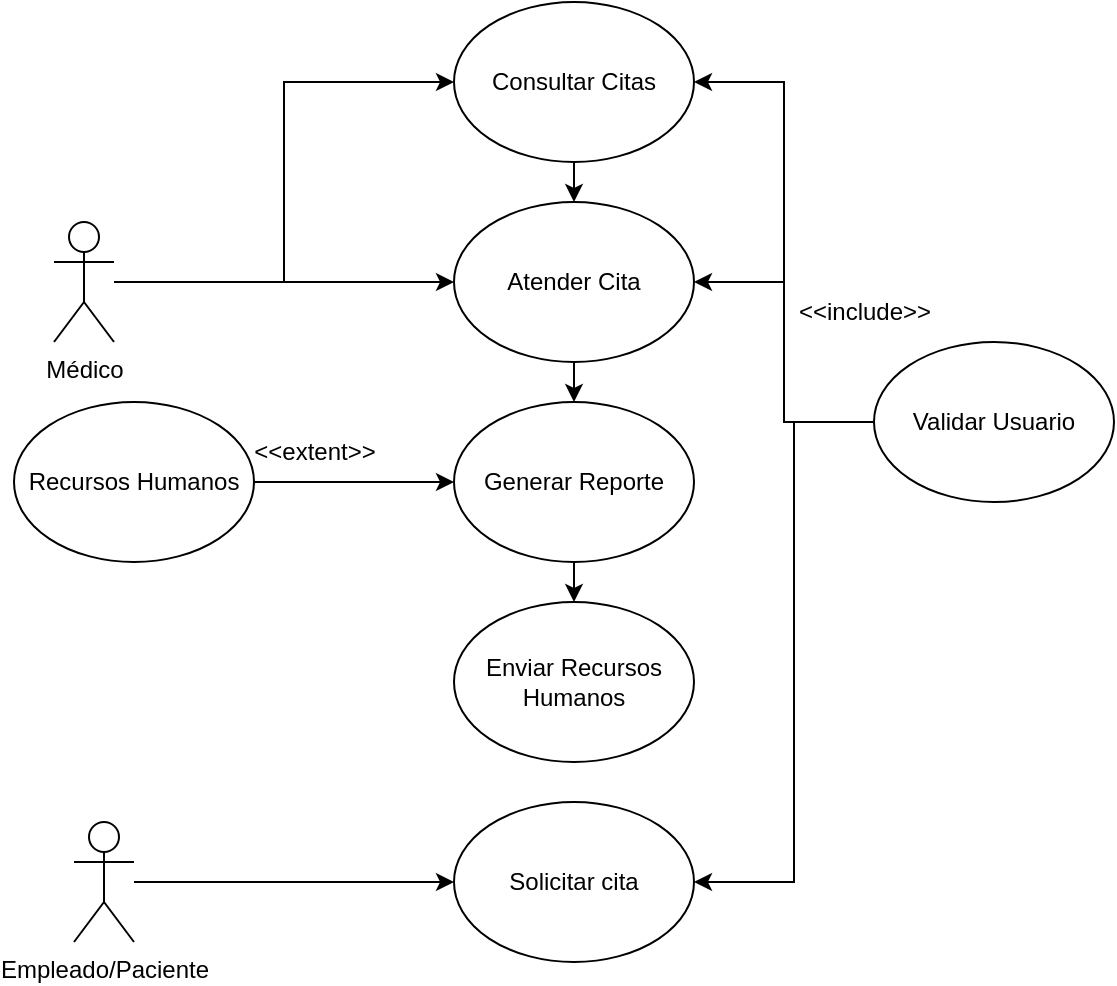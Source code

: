 <mxfile version="20.8.20" type="github" pages="4">
  <diagram name="CasosUso" id="oI0zcblD2vLM9tzDN-FS">
    <mxGraphModel dx="753" dy="471" grid="1" gridSize="10" guides="1" tooltips="1" connect="1" arrows="1" fold="1" page="1" pageScale="1" pageWidth="827" pageHeight="1169" math="0" shadow="0">
      <root>
        <mxCell id="0" />
        <mxCell id="1" parent="0" />
        <mxCell id="5IkLuFJpY8_xRAn4Nj8V-5" style="edgeStyle=orthogonalEdgeStyle;rounded=0;orthogonalLoop=1;jettySize=auto;html=1;entryX=0;entryY=0.5;entryDx=0;entryDy=0;" parent="1" source="oaAsL4D27_Mjlr-QGw2--1" target="5IkLuFJpY8_xRAn4Nj8V-3" edge="1">
          <mxGeometry relative="1" as="geometry">
            <mxPoint x="260" y="310" as="sourcePoint" />
          </mxGeometry>
        </mxCell>
        <mxCell id="5IkLuFJpY8_xRAn4Nj8V-14" style="edgeStyle=orthogonalEdgeStyle;rounded=0;orthogonalLoop=1;jettySize=auto;html=1;" parent="1" source="oaAsL4D27_Mjlr-QGw2--1" target="5IkLuFJpY8_xRAn4Nj8V-6" edge="1">
          <mxGeometry relative="1" as="geometry">
            <mxPoint x="250" y="330" as="sourcePoint" />
          </mxGeometry>
        </mxCell>
        <mxCell id="oaAsL4D27_Mjlr-QGw2--1" value="Médico" style="shape=umlActor;verticalLabelPosition=bottom;verticalAlign=top;html=1;outlineConnect=0;" parent="1" vertex="1">
          <mxGeometry x="190" y="240" width="30" height="60" as="geometry" />
        </mxCell>
        <mxCell id="oaAsL4D27_Mjlr-QGw2--2" value="Empleado/Paciente" style="shape=umlActor;verticalLabelPosition=bottom;verticalAlign=top;html=1;outlineConnect=0;" parent="1" vertex="1">
          <mxGeometry x="200" y="540" width="30" height="60" as="geometry" />
        </mxCell>
        <mxCell id="oaAsL4D27_Mjlr-QGw2--3" value="Solicitar cita" style="ellipse;whiteSpace=wrap;html=1;" parent="1" vertex="1">
          <mxGeometry x="390" y="530" width="120" height="80" as="geometry" />
        </mxCell>
        <mxCell id="oaAsL4D27_Mjlr-QGw2--4" value="" style="endArrow=classic;html=1;rounded=0;entryX=0;entryY=0.5;entryDx=0;entryDy=0;" parent="1" source="oaAsL4D27_Mjlr-QGw2--2" target="oaAsL4D27_Mjlr-QGw2--3" edge="1">
          <mxGeometry width="50" height="50" relative="1" as="geometry">
            <mxPoint x="510" y="440" as="sourcePoint" />
            <mxPoint x="490" y="420" as="targetPoint" />
          </mxGeometry>
        </mxCell>
        <mxCell id="5IkLuFJpY8_xRAn4Nj8V-2" style="edgeStyle=orthogonalEdgeStyle;rounded=0;orthogonalLoop=1;jettySize=auto;html=1;exitX=0;exitY=0.5;exitDx=0;exitDy=0;entryX=1;entryY=0.5;entryDx=0;entryDy=0;" parent="1" source="5IkLuFJpY8_xRAn4Nj8V-1" target="oaAsL4D27_Mjlr-QGw2--3" edge="1">
          <mxGeometry relative="1" as="geometry">
            <Array as="points">
              <mxPoint x="560" y="340" />
              <mxPoint x="560" y="570" />
            </Array>
          </mxGeometry>
        </mxCell>
        <mxCell id="5IkLuFJpY8_xRAn4Nj8V-7" style="edgeStyle=orthogonalEdgeStyle;rounded=0;orthogonalLoop=1;jettySize=auto;html=1;exitX=0;exitY=0.5;exitDx=0;exitDy=0;entryX=1;entryY=0.5;entryDx=0;entryDy=0;" parent="1" source="5IkLuFJpY8_xRAn4Nj8V-1" target="5IkLuFJpY8_xRAn4Nj8V-3" edge="1">
          <mxGeometry relative="1" as="geometry" />
        </mxCell>
        <mxCell id="5IkLuFJpY8_xRAn4Nj8V-8" style="edgeStyle=orthogonalEdgeStyle;rounded=0;orthogonalLoop=1;jettySize=auto;html=1;exitX=0;exitY=0.5;exitDx=0;exitDy=0;" parent="1" source="5IkLuFJpY8_xRAn4Nj8V-1" target="5IkLuFJpY8_xRAn4Nj8V-6" edge="1">
          <mxGeometry relative="1" as="geometry" />
        </mxCell>
        <mxCell id="5IkLuFJpY8_xRAn4Nj8V-1" value="Validar Usuario" style="ellipse;whiteSpace=wrap;html=1;" parent="1" vertex="1">
          <mxGeometry x="600" y="300" width="120" height="80" as="geometry" />
        </mxCell>
        <mxCell id="5IkLuFJpY8_xRAn4Nj8V-9" style="edgeStyle=orthogonalEdgeStyle;rounded=0;orthogonalLoop=1;jettySize=auto;html=1;exitX=0.5;exitY=1;exitDx=0;exitDy=0;entryX=0.5;entryY=0;entryDx=0;entryDy=0;" parent="1" source="5IkLuFJpY8_xRAn4Nj8V-3" target="5IkLuFJpY8_xRAn4Nj8V-6" edge="1">
          <mxGeometry relative="1" as="geometry" />
        </mxCell>
        <mxCell id="5IkLuFJpY8_xRAn4Nj8V-3" value="Consultar Citas" style="ellipse;whiteSpace=wrap;html=1;" parent="1" vertex="1">
          <mxGeometry x="390" y="130" width="120" height="80" as="geometry" />
        </mxCell>
        <mxCell id="5IkLuFJpY8_xRAn4Nj8V-12" style="edgeStyle=orthogonalEdgeStyle;rounded=0;orthogonalLoop=1;jettySize=auto;html=1;exitX=0.5;exitY=1;exitDx=0;exitDy=0;entryX=0.5;entryY=0;entryDx=0;entryDy=0;" parent="1" source="5IkLuFJpY8_xRAn4Nj8V-6" target="5IkLuFJpY8_xRAn4Nj8V-11" edge="1">
          <mxGeometry relative="1" as="geometry" />
        </mxCell>
        <mxCell id="5IkLuFJpY8_xRAn4Nj8V-6" value="Atender Cita" style="ellipse;whiteSpace=wrap;html=1;" parent="1" vertex="1">
          <mxGeometry x="390" y="230" width="120" height="80" as="geometry" />
        </mxCell>
        <mxCell id="ryLXpjey2uWr1-yP5_SW-4" style="edgeStyle=orthogonalEdgeStyle;rounded=0;orthogonalLoop=1;jettySize=auto;html=1;exitX=0.5;exitY=1;exitDx=0;exitDy=0;entryX=0.5;entryY=0;entryDx=0;entryDy=0;" parent="1" source="5IkLuFJpY8_xRAn4Nj8V-11" target="ryLXpjey2uWr1-yP5_SW-3" edge="1">
          <mxGeometry relative="1" as="geometry" />
        </mxCell>
        <mxCell id="5IkLuFJpY8_xRAn4Nj8V-11" value="Generar Reporte" style="ellipse;whiteSpace=wrap;html=1;" parent="1" vertex="1">
          <mxGeometry x="390" y="330" width="120" height="80" as="geometry" />
        </mxCell>
        <mxCell id="5IkLuFJpY8_xRAn4Nj8V-13" value="&amp;lt;&amp;lt;include&amp;gt;&amp;gt;" style="text;html=1;align=center;verticalAlign=middle;resizable=0;points=[];autosize=1;strokeColor=none;fillColor=none;" parent="1" vertex="1">
          <mxGeometry x="550" y="270" width="90" height="30" as="geometry" />
        </mxCell>
        <mxCell id="ryLXpjey2uWr1-yP5_SW-2" style="edgeStyle=orthogonalEdgeStyle;rounded=0;orthogonalLoop=1;jettySize=auto;html=1;entryX=0;entryY=0.5;entryDx=0;entryDy=0;" parent="1" source="ryLXpjey2uWr1-yP5_SW-1" target="5IkLuFJpY8_xRAn4Nj8V-11" edge="1">
          <mxGeometry relative="1" as="geometry" />
        </mxCell>
        <mxCell id="ryLXpjey2uWr1-yP5_SW-1" value="Recursos Humanos" style="ellipse;whiteSpace=wrap;html=1;" parent="1" vertex="1">
          <mxGeometry x="170" y="330" width="120" height="80" as="geometry" />
        </mxCell>
        <mxCell id="ryLXpjey2uWr1-yP5_SW-3" value="Enviar Recursos Humanos" style="ellipse;whiteSpace=wrap;html=1;" parent="1" vertex="1">
          <mxGeometry x="390" y="430" width="120" height="80" as="geometry" />
        </mxCell>
        <mxCell id="ryLXpjey2uWr1-yP5_SW-5" value="&amp;lt;&amp;lt;extent&amp;gt;&amp;gt;" style="text;html=1;align=center;verticalAlign=middle;resizable=0;points=[];autosize=1;strokeColor=none;fillColor=none;" parent="1" vertex="1">
          <mxGeometry x="280" y="340" width="80" height="30" as="geometry" />
        </mxCell>
      </root>
    </mxGraphModel>
  </diagram>
  <diagram id="XqRJrCncq-GjlaDZzdW8" name="Clase">
    <mxGraphModel dx="753" dy="471" grid="1" gridSize="10" guides="1" tooltips="1" connect="1" arrows="1" fold="1" page="1" pageScale="1" pageWidth="827" pageHeight="1169" math="0" shadow="0">
      <root>
        <mxCell id="0" />
        <mxCell id="1" parent="0" />
        <mxCell id="9M5RaAoIDpLF31Z5K_zt-23" style="edgeStyle=orthogonalEdgeStyle;rounded=0;orthogonalLoop=1;jettySize=auto;html=1;entryX=0.5;entryY=0;entryDx=0;entryDy=0;" parent="1" source="9M5RaAoIDpLF31Z5K_zt-6" target="9M5RaAoIDpLF31Z5K_zt-18" edge="1">
          <mxGeometry relative="1" as="geometry">
            <Array as="points">
              <mxPoint x="320" y="260" />
              <mxPoint x="610" y="260" />
            </Array>
          </mxGeometry>
        </mxCell>
        <mxCell id="9M5RaAoIDpLF31Z5K_zt-24" style="edgeStyle=orthogonalEdgeStyle;rounded=0;orthogonalLoop=1;jettySize=auto;html=1;entryX=0.5;entryY=0;entryDx=0;entryDy=0;" parent="1" source="9M5RaAoIDpLF31Z5K_zt-6" target="9M5RaAoIDpLF31Z5K_zt-14" edge="1">
          <mxGeometry relative="1" as="geometry">
            <Array as="points">
              <mxPoint x="320" y="309" />
              <mxPoint x="380" y="309" />
            </Array>
          </mxGeometry>
        </mxCell>
        <mxCell id="9M5RaAoIDpLF31Z5K_zt-6" value="Paciente" style="swimlane;fontStyle=1;align=center;verticalAlign=top;childLayout=stackLayout;horizontal=1;startSize=26;horizontalStack=0;resizeParent=1;resizeParentMax=0;resizeLast=0;collapsible=1;marginBottom=0;" parent="1" vertex="1">
          <mxGeometry x="240" y="60" width="160" height="180" as="geometry">
            <mxRectangle x="310" y="200" width="100" height="30" as="alternateBounds" />
          </mxGeometry>
        </mxCell>
        <mxCell id="9M5RaAoIDpLF31Z5K_zt-7" value="Nombre&#xa;Edad&#xa;Dirección&#xa;Cédula" style="text;strokeColor=none;fillColor=none;align=left;verticalAlign=top;spacingLeft=4;spacingRight=4;overflow=hidden;rotatable=0;points=[[0,0.5],[1,0.5]];portConstraint=eastwest;" parent="9M5RaAoIDpLF31Z5K_zt-6" vertex="1">
          <mxGeometry y="26" width="160" height="74" as="geometry" />
        </mxCell>
        <mxCell id="9M5RaAoIDpLF31Z5K_zt-8" value="" style="line;strokeWidth=1;fillColor=none;align=left;verticalAlign=middle;spacingTop=-1;spacingLeft=3;spacingRight=3;rotatable=0;labelPosition=right;points=[];portConstraint=eastwest;strokeColor=inherit;" parent="9M5RaAoIDpLF31Z5K_zt-6" vertex="1">
          <mxGeometry y="100" width="160" height="8" as="geometry" />
        </mxCell>
        <mxCell id="9M5RaAoIDpLF31Z5K_zt-9" value="Solicitar Cita&#xa;Crear paciente&#xa;Modificar paciente&#xa;Eliminar paciente" style="text;strokeColor=none;fillColor=none;align=left;verticalAlign=top;spacingLeft=4;spacingRight=4;overflow=hidden;rotatable=0;points=[[0,0.5],[1,0.5]];portConstraint=eastwest;" parent="9M5RaAoIDpLF31Z5K_zt-6" vertex="1">
          <mxGeometry y="108" width="160" height="72" as="geometry" />
        </mxCell>
        <mxCell id="9M5RaAoIDpLF31Z5K_zt-22" style="edgeStyle=orthogonalEdgeStyle;rounded=0;orthogonalLoop=1;jettySize=auto;html=1;entryX=0.5;entryY=0;entryDx=0;entryDy=0;" parent="1" source="9M5RaAoIDpLF31Z5K_zt-10" target="9M5RaAoIDpLF31Z5K_zt-18" edge="1">
          <mxGeometry relative="1" as="geometry" />
        </mxCell>
        <mxCell id="9M5RaAoIDpLF31Z5K_zt-10" value="Médico" style="swimlane;fontStyle=1;align=center;verticalAlign=top;childLayout=stackLayout;horizontal=1;startSize=26;horizontalStack=0;resizeParent=1;resizeParentMax=0;resizeLast=0;collapsible=1;marginBottom=0;" parent="1" vertex="1">
          <mxGeometry x="530" y="40" width="160" height="180" as="geometry" />
        </mxCell>
        <mxCell id="9M5RaAoIDpLF31Z5K_zt-11" value="Nombre&#xa;Cédula&#xa;Contacto" style="text;strokeColor=none;fillColor=none;align=left;verticalAlign=top;spacingLeft=4;spacingRight=4;overflow=hidden;rotatable=0;points=[[0,0.5],[1,0.5]];portConstraint=eastwest;" parent="9M5RaAoIDpLF31Z5K_zt-10" vertex="1">
          <mxGeometry y="26" width="160" height="64" as="geometry" />
        </mxCell>
        <mxCell id="9M5RaAoIDpLF31Z5K_zt-12" value="" style="line;strokeWidth=1;fillColor=none;align=left;verticalAlign=middle;spacingTop=-1;spacingLeft=3;spacingRight=3;rotatable=0;labelPosition=right;points=[];portConstraint=eastwest;strokeColor=inherit;" parent="9M5RaAoIDpLF31Z5K_zt-10" vertex="1">
          <mxGeometry y="90" width="160" height="8" as="geometry" />
        </mxCell>
        <mxCell id="9M5RaAoIDpLF31Z5K_zt-13" value="Consultar Citas&#xa;Atender Citas&#xa;Crear médico&#xa;Modificar médico&#xa;Eliminar médico" style="text;strokeColor=none;fillColor=none;align=left;verticalAlign=top;spacingLeft=4;spacingRight=4;overflow=hidden;rotatable=0;points=[[0,0.5],[1,0.5]];portConstraint=eastwest;" parent="9M5RaAoIDpLF31Z5K_zt-10" vertex="1">
          <mxGeometry y="98" width="160" height="82" as="geometry" />
        </mxCell>
        <mxCell id="9M5RaAoIDpLF31Z5K_zt-14" value="Historial Clínico" style="swimlane;fontStyle=1;align=center;verticalAlign=top;childLayout=stackLayout;horizontal=1;startSize=26;horizontalStack=0;resizeParent=1;resizeParentMax=0;resizeLast=0;collapsible=1;marginBottom=0;" parent="1" vertex="1">
          <mxGeometry x="300" y="330" width="160" height="160" as="geometry" />
        </mxCell>
        <mxCell id="9M5RaAoIDpLF31Z5K_zt-15" value="Paciente&#xa;Antecedentes médicos&#xa;Resultados exámenes&#xa;Tratamientos recibidos" style="text;strokeColor=none;fillColor=none;align=left;verticalAlign=top;spacingLeft=4;spacingRight=4;overflow=hidden;rotatable=0;points=[[0,0.5],[1,0.5]];portConstraint=eastwest;" parent="9M5RaAoIDpLF31Z5K_zt-14" vertex="1">
          <mxGeometry y="26" width="160" height="84" as="geometry" />
        </mxCell>
        <mxCell id="9M5RaAoIDpLF31Z5K_zt-16" value="" style="line;strokeWidth=1;fillColor=none;align=left;verticalAlign=middle;spacingTop=-1;spacingLeft=3;spacingRight=3;rotatable=0;labelPosition=right;points=[];portConstraint=eastwest;strokeColor=inherit;" parent="9M5RaAoIDpLF31Z5K_zt-14" vertex="1">
          <mxGeometry y="110" width="160" height="8" as="geometry" />
        </mxCell>
        <mxCell id="9M5RaAoIDpLF31Z5K_zt-17" value="Buscar paciente&#xa;Guardar Información" style="text;strokeColor=none;fillColor=none;align=left;verticalAlign=top;spacingLeft=4;spacingRight=4;overflow=hidden;rotatable=0;points=[[0,0.5],[1,0.5]];portConstraint=eastwest;" parent="9M5RaAoIDpLF31Z5K_zt-14" vertex="1">
          <mxGeometry y="118" width="160" height="42" as="geometry" />
        </mxCell>
        <mxCell id="9M5RaAoIDpLF31Z5K_zt-18" value="Cita" style="swimlane;fontStyle=1;align=center;verticalAlign=top;childLayout=stackLayout;horizontal=1;startSize=26;horizontalStack=0;resizeParent=1;resizeParentMax=0;resizeLast=0;collapsible=1;marginBottom=0;" parent="1" vertex="1">
          <mxGeometry x="530" y="299" width="160" height="180" as="geometry" />
        </mxCell>
        <mxCell id="9M5RaAoIDpLF31Z5K_zt-19" value="Paciente&#xa;Fecha&#xa;Médico&#xa;Motivo" style="text;strokeColor=none;fillColor=none;align=left;verticalAlign=top;spacingLeft=4;spacingRight=4;overflow=hidden;rotatable=0;points=[[0,0.5],[1,0.5]];portConstraint=eastwest;" parent="9M5RaAoIDpLF31Z5K_zt-18" vertex="1">
          <mxGeometry y="26" width="160" height="64" as="geometry" />
        </mxCell>
        <mxCell id="9M5RaAoIDpLF31Z5K_zt-20" value="" style="line;strokeWidth=1;fillColor=none;align=left;verticalAlign=middle;spacingTop=-1;spacingLeft=3;spacingRight=3;rotatable=0;labelPosition=right;points=[];portConstraint=eastwest;strokeColor=inherit;" parent="9M5RaAoIDpLF31Z5K_zt-18" vertex="1">
          <mxGeometry y="90" width="160" height="8" as="geometry" />
        </mxCell>
        <mxCell id="9M5RaAoIDpLF31Z5K_zt-21" value="Realizar&#xa;Generar Resultado&#xa;Crear cita&#xa;Modificar cita&#xa;Eliminar cita" style="text;strokeColor=none;fillColor=none;align=left;verticalAlign=top;spacingLeft=4;spacingRight=4;overflow=hidden;rotatable=0;points=[[0,0.5],[1,0.5]];portConstraint=eastwest;" parent="9M5RaAoIDpLF31Z5K_zt-18" vertex="1">
          <mxGeometry y="98" width="160" height="82" as="geometry" />
        </mxCell>
        <mxCell id="q7bEmsNraUYNjAn08ZTw-1" value="Recursos Humanos" style="swimlane;fontStyle=1;align=center;verticalAlign=top;childLayout=stackLayout;horizontal=1;startSize=26;horizontalStack=0;resizeParent=1;resizeParentMax=0;resizeLast=0;collapsible=1;marginBottom=0;" parent="1" vertex="1">
          <mxGeometry x="90" y="339" width="160" height="118" as="geometry" />
        </mxCell>
        <mxCell id="q7bEmsNraUYNjAn08ZTw-2" value="Datos&#xa;Enlace" style="text;strokeColor=none;fillColor=none;align=left;verticalAlign=top;spacingLeft=4;spacingRight=4;overflow=hidden;rotatable=0;points=[[0,0.5],[1,0.5]];portConstraint=eastwest;" parent="q7bEmsNraUYNjAn08ZTw-1" vertex="1">
          <mxGeometry y="26" width="160" height="44" as="geometry" />
        </mxCell>
        <mxCell id="q7bEmsNraUYNjAn08ZTw-3" value="" style="line;strokeWidth=1;fillColor=none;align=left;verticalAlign=middle;spacingTop=-1;spacingLeft=3;spacingRight=3;rotatable=0;labelPosition=right;points=[];portConstraint=eastwest;strokeColor=inherit;" parent="q7bEmsNraUYNjAn08ZTw-1" vertex="1">
          <mxGeometry y="70" width="160" height="8" as="geometry" />
        </mxCell>
        <mxCell id="q7bEmsNraUYNjAn08ZTw-4" value="Obtener Información&#xa;Devolver Información" style="text;strokeColor=none;fillColor=none;align=left;verticalAlign=top;spacingLeft=4;spacingRight=4;overflow=hidden;rotatable=0;points=[[0,0.5],[1,0.5]];portConstraint=eastwest;" parent="q7bEmsNraUYNjAn08ZTw-1" vertex="1">
          <mxGeometry y="78" width="160" height="40" as="geometry" />
        </mxCell>
        <mxCell id="q7bEmsNraUYNjAn08ZTw-6" style="edgeStyle=orthogonalEdgeStyle;rounded=0;orthogonalLoop=1;jettySize=auto;html=1;exitX=0;exitY=0.5;exitDx=0;exitDy=0;entryX=1;entryY=0.5;entryDx=0;entryDy=0;" parent="1" source="9M5RaAoIDpLF31Z5K_zt-15" target="q7bEmsNraUYNjAn08ZTw-1" edge="1">
          <mxGeometry relative="1" as="geometry" />
        </mxCell>
      </root>
    </mxGraphModel>
  </diagram>
  <diagram id="Oz5uxYZ2jUDLKSkr-OMg" name="Secuencia">
    <mxGraphModel dx="753" dy="471" grid="1" gridSize="10" guides="1" tooltips="1" connect="1" arrows="1" fold="1" page="1" pageScale="1" pageWidth="827" pageHeight="1169" math="0" shadow="0">
      <root>
        <mxCell id="0" />
        <mxCell id="1" parent="0" />
        <mxCell id="iivtJqRlYkSd0GuKdfnn-10" value="Médico" style="shape=umlLifeline;perimeter=lifelinePerimeter;whiteSpace=wrap;html=1;container=0;dropTarget=0;collapsible=0;recursiveResize=0;outlineConnect=0;portConstraint=eastwest;newEdgeStyle={&quot;edgeStyle&quot;:&quot;elbowEdgeStyle&quot;,&quot;elbow&quot;:&quot;vertical&quot;,&quot;curved&quot;:0,&quot;rounded&quot;:0};" parent="1" vertex="1">
          <mxGeometry x="150" y="80" width="100" height="300" as="geometry" />
        </mxCell>
        <mxCell id="iivtJqRlYkSd0GuKdfnn-15" value="" style="html=1;points=[];perimeter=orthogonalPerimeter;outlineConnect=0;targetShapes=umlLifeline;portConstraint=eastwest;newEdgeStyle={&quot;edgeStyle&quot;:&quot;elbowEdgeStyle&quot;,&quot;elbow&quot;:&quot;vertical&quot;,&quot;curved&quot;:0,&quot;rounded&quot;:0};" parent="iivtJqRlYkSd0GuKdfnn-10" vertex="1">
          <mxGeometry x="45" y="40" width="10" height="260" as="geometry" />
        </mxCell>
        <mxCell id="iivtJqRlYkSd0GuKdfnn-14" value="Sistema" style="shape=umlLifeline;perimeter=lifelinePerimeter;whiteSpace=wrap;html=1;container=0;dropTarget=0;collapsible=0;recursiveResize=0;outlineConnect=0;portConstraint=eastwest;newEdgeStyle={&quot;edgeStyle&quot;:&quot;elbowEdgeStyle&quot;,&quot;elbow&quot;:&quot;vertical&quot;,&quot;curved&quot;:0,&quot;rounded&quot;:0};" parent="1" vertex="1">
          <mxGeometry x="420" y="80" width="100" height="300" as="geometry" />
        </mxCell>
        <mxCell id="iivtJqRlYkSd0GuKdfnn-16" value="" style="html=1;points=[];perimeter=orthogonalPerimeter;outlineConnect=0;targetShapes=umlLifeline;portConstraint=eastwest;newEdgeStyle={&quot;edgeStyle&quot;:&quot;elbowEdgeStyle&quot;,&quot;elbow&quot;:&quot;vertical&quot;,&quot;curved&quot;:0,&quot;rounded&quot;:0};" parent="iivtJqRlYkSd0GuKdfnn-14" vertex="1">
          <mxGeometry x="45" y="40" width="10" height="260" as="geometry" />
        </mxCell>
        <mxCell id="iivtJqRlYkSd0GuKdfnn-17" value="Solicitar información del paciente" style="html=1;verticalAlign=bottom;endArrow=block;edgeStyle=elbowEdgeStyle;elbow=vertical;curved=0;rounded=0;" parent="1" source="iivtJqRlYkSd0GuKdfnn-15" target="iivtJqRlYkSd0GuKdfnn-16" edge="1">
          <mxGeometry width="80" relative="1" as="geometry">
            <mxPoint x="220" y="160" as="sourcePoint" />
            <mxPoint x="320" y="160" as="targetPoint" />
            <Array as="points">
              <mxPoint x="380" y="320" />
              <mxPoint x="330" y="350" />
              <mxPoint x="420" y="260" />
              <mxPoint x="360" y="250" />
              <mxPoint x="340" y="240" />
              <mxPoint x="390" y="160" />
            </Array>
          </mxGeometry>
        </mxCell>
        <mxCell id="iivtJqRlYkSd0GuKdfnn-18" value="Solicita id del paciente" style="html=1;verticalAlign=bottom;endArrow=open;dashed=1;endSize=8;edgeStyle=elbowEdgeStyle;elbow=vertical;curved=0;rounded=0;" parent="1" source="iivtJqRlYkSd0GuKdfnn-16" target="iivtJqRlYkSd0GuKdfnn-10" edge="1">
          <mxGeometry relative="1" as="geometry">
            <mxPoint x="360" y="220" as="sourcePoint" />
            <mxPoint x="280" y="220" as="targetPoint" />
            <Array as="points">
              <mxPoint x="400" y="160" />
              <mxPoint x="430" y="170" />
              <mxPoint x="410" y="190" />
              <mxPoint x="360" y="210" />
            </Array>
          </mxGeometry>
        </mxCell>
        <mxCell id="iivtJqRlYkSd0GuKdfnn-19" value="Envío del id del paciente" style="html=1;verticalAlign=bottom;endArrow=block;edgeStyle=elbowEdgeStyle;elbow=vertical;curved=0;rounded=0;" parent="1" source="iivtJqRlYkSd0GuKdfnn-15" target="iivtJqRlYkSd0GuKdfnn-16" edge="1">
          <mxGeometry x="-0.038" width="80" relative="1" as="geometry">
            <mxPoint x="215" y="240" as="sourcePoint" />
            <mxPoint x="475" y="240" as="targetPoint" />
            <Array as="points">
              <mxPoint x="430" y="210" />
              <mxPoint x="360" y="200" />
              <mxPoint x="350" y="130" />
              <mxPoint x="390" y="260" />
              <mxPoint x="420" y="260" />
              <mxPoint x="380" y="250" />
              <mxPoint x="400" y="240" />
            </Array>
            <mxPoint as="offset" />
          </mxGeometry>
        </mxCell>
        <mxCell id="iivtJqRlYkSd0GuKdfnn-20" value="Retorna información" style="html=1;verticalAlign=bottom;endArrow=open;dashed=1;endSize=8;edgeStyle=elbowEdgeStyle;elbow=vertical;curved=0;rounded=0;" parent="1" source="iivtJqRlYkSd0GuKdfnn-16" target="iivtJqRlYkSd0GuKdfnn-15" edge="1">
          <mxGeometry relative="1" as="geometry">
            <mxPoint x="475" y="290" as="sourcePoint" />
            <mxPoint x="210" y="290" as="targetPoint" />
            <Array as="points">
              <mxPoint x="410" y="270" />
              <mxPoint x="270" y="270" />
              <mxPoint x="250" y="260" />
              <mxPoint x="380" y="270" />
              <mxPoint x="430" y="310" />
              <mxPoint x="400" y="300" />
              <mxPoint x="370" y="290" />
            </Array>
          </mxGeometry>
        </mxCell>
        <mxCell id="iivtJqRlYkSd0GuKdfnn-21" value="Empleado" style="shape=umlLifeline;perimeter=lifelinePerimeter;whiteSpace=wrap;html=1;container=0;dropTarget=0;collapsible=0;recursiveResize=0;outlineConnect=0;portConstraint=eastwest;newEdgeStyle={&quot;edgeStyle&quot;:&quot;elbowEdgeStyle&quot;,&quot;elbow&quot;:&quot;vertical&quot;,&quot;curved&quot;:0,&quot;rounded&quot;:0};" parent="1" vertex="1">
          <mxGeometry x="150" y="490" width="100" height="300" as="geometry" />
        </mxCell>
        <mxCell id="iivtJqRlYkSd0GuKdfnn-22" value="" style="html=1;points=[];perimeter=orthogonalPerimeter;outlineConnect=0;targetShapes=umlLifeline;portConstraint=eastwest;newEdgeStyle={&quot;edgeStyle&quot;:&quot;elbowEdgeStyle&quot;,&quot;elbow&quot;:&quot;vertical&quot;,&quot;curved&quot;:0,&quot;rounded&quot;:0};" parent="iivtJqRlYkSd0GuKdfnn-21" vertex="1">
          <mxGeometry x="45" y="40" width="10" height="260" as="geometry" />
        </mxCell>
        <mxCell id="iivtJqRlYkSd0GuKdfnn-23" value="Sistema" style="shape=umlLifeline;perimeter=lifelinePerimeter;whiteSpace=wrap;html=1;container=0;dropTarget=0;collapsible=0;recursiveResize=0;outlineConnect=0;portConstraint=eastwest;newEdgeStyle={&quot;edgeStyle&quot;:&quot;elbowEdgeStyle&quot;,&quot;elbow&quot;:&quot;vertical&quot;,&quot;curved&quot;:0,&quot;rounded&quot;:0};" parent="1" vertex="1">
          <mxGeometry x="420" y="490" width="100" height="300" as="geometry" />
        </mxCell>
        <mxCell id="iivtJqRlYkSd0GuKdfnn-24" value="" style="html=1;points=[];perimeter=orthogonalPerimeter;outlineConnect=0;targetShapes=umlLifeline;portConstraint=eastwest;newEdgeStyle={&quot;edgeStyle&quot;:&quot;elbowEdgeStyle&quot;,&quot;elbow&quot;:&quot;vertical&quot;,&quot;curved&quot;:0,&quot;rounded&quot;:0};" parent="iivtJqRlYkSd0GuKdfnn-23" vertex="1">
          <mxGeometry x="45" y="40" width="10" height="260" as="geometry" />
        </mxCell>
        <mxCell id="iivtJqRlYkSd0GuKdfnn-25" value="Solicitar Cita" style="html=1;verticalAlign=bottom;endArrow=block;edgeStyle=elbowEdgeStyle;elbow=vertical;curved=0;rounded=0;" parent="1" source="iivtJqRlYkSd0GuKdfnn-22" target="iivtJqRlYkSd0GuKdfnn-24" edge="1">
          <mxGeometry width="80" relative="1" as="geometry">
            <mxPoint x="220" y="570" as="sourcePoint" />
            <mxPoint x="320" y="570" as="targetPoint" />
            <Array as="points">
              <mxPoint x="390" y="570" />
            </Array>
          </mxGeometry>
        </mxCell>
        <mxCell id="iivtJqRlYkSd0GuKdfnn-26" value="Solicita confirma cupo" style="html=1;verticalAlign=bottom;endArrow=open;dashed=1;endSize=8;edgeStyle=elbowEdgeStyle;elbow=vertical;curved=0;rounded=0;" parent="1" source="iivtJqRlYkSd0GuKdfnn-24" target="iivtJqRlYkSd0GuKdfnn-21" edge="1">
          <mxGeometry relative="1" as="geometry">
            <mxPoint x="360" y="630" as="sourcePoint" />
            <mxPoint x="280" y="630" as="targetPoint" />
            <Array as="points">
              <mxPoint x="360" y="620" />
            </Array>
          </mxGeometry>
        </mxCell>
        <mxCell id="iivtJqRlYkSd0GuKdfnn-27" value="Envía respuesta" style="html=1;verticalAlign=bottom;endArrow=block;edgeStyle=elbowEdgeStyle;elbow=vertical;curved=0;rounded=0;" parent="1" source="iivtJqRlYkSd0GuKdfnn-22" target="iivtJqRlYkSd0GuKdfnn-24" edge="1">
          <mxGeometry width="80" relative="1" as="geometry">
            <mxPoint x="215" y="650" as="sourcePoint" />
            <mxPoint x="475" y="650" as="targetPoint" />
            <Array as="points">
              <mxPoint x="380" y="660" />
              <mxPoint x="400" y="650" />
            </Array>
          </mxGeometry>
        </mxCell>
        <mxCell id="iivtJqRlYkSd0GuKdfnn-28" value="Confirmación" style="html=1;verticalAlign=bottom;endArrow=open;dashed=1;endSize=8;edgeStyle=elbowEdgeStyle;elbow=vertical;curved=0;rounded=0;" parent="1" source="iivtJqRlYkSd0GuKdfnn-24" target="iivtJqRlYkSd0GuKdfnn-22" edge="1">
          <mxGeometry relative="1" as="geometry">
            <mxPoint x="475" y="700" as="sourcePoint" />
            <mxPoint x="210" y="700" as="targetPoint" />
            <Array as="points">
              <mxPoint x="370" y="700" />
            </Array>
          </mxGeometry>
        </mxCell>
        <mxCell id="iivtJqRlYkSd0GuKdfnn-29" value="Empleado" style="shape=umlLifeline;perimeter=lifelinePerimeter;whiteSpace=wrap;html=1;container=0;dropTarget=0;collapsible=0;recursiveResize=0;outlineConnect=0;portConstraint=eastwest;newEdgeStyle={&quot;edgeStyle&quot;:&quot;elbowEdgeStyle&quot;,&quot;elbow&quot;:&quot;vertical&quot;,&quot;curved&quot;:0,&quot;rounded&quot;:0};" parent="1" vertex="1">
          <mxGeometry x="150" y="1240" width="100" height="300" as="geometry" />
        </mxCell>
        <mxCell id="iivtJqRlYkSd0GuKdfnn-30" value="" style="html=1;points=[];perimeter=orthogonalPerimeter;outlineConnect=0;targetShapes=umlLifeline;portConstraint=eastwest;newEdgeStyle={&quot;edgeStyle&quot;:&quot;elbowEdgeStyle&quot;,&quot;elbow&quot;:&quot;vertical&quot;,&quot;curved&quot;:0,&quot;rounded&quot;:0};" parent="iivtJqRlYkSd0GuKdfnn-29" vertex="1">
          <mxGeometry x="45" y="40" width="10" height="260" as="geometry" />
        </mxCell>
        <mxCell id="iivtJqRlYkSd0GuKdfnn-31" value="Sistema" style="shape=umlLifeline;perimeter=lifelinePerimeter;whiteSpace=wrap;html=1;container=0;dropTarget=0;collapsible=0;recursiveResize=0;outlineConnect=0;portConstraint=eastwest;newEdgeStyle={&quot;edgeStyle&quot;:&quot;elbowEdgeStyle&quot;,&quot;elbow&quot;:&quot;vertical&quot;,&quot;curved&quot;:0,&quot;rounded&quot;:0};" parent="1" vertex="1">
          <mxGeometry x="420" y="1240" width="100" height="300" as="geometry" />
        </mxCell>
        <mxCell id="iivtJqRlYkSd0GuKdfnn-32" value="" style="html=1;points=[];perimeter=orthogonalPerimeter;outlineConnect=0;targetShapes=umlLifeline;portConstraint=eastwest;newEdgeStyle={&quot;edgeStyle&quot;:&quot;elbowEdgeStyle&quot;,&quot;elbow&quot;:&quot;vertical&quot;,&quot;curved&quot;:0,&quot;rounded&quot;:0};" parent="iivtJqRlYkSd0GuKdfnn-31" vertex="1">
          <mxGeometry x="45" y="40" width="10" height="260" as="geometry" />
        </mxCell>
        <mxCell id="iivtJqRlYkSd0GuKdfnn-33" value="Solicita Registro" style="html=1;verticalAlign=bottom;endArrow=block;edgeStyle=elbowEdgeStyle;elbow=vertical;curved=0;rounded=0;" parent="1" source="iivtJqRlYkSd0GuKdfnn-30" target="iivtJqRlYkSd0GuKdfnn-32" edge="1">
          <mxGeometry width="80" relative="1" as="geometry">
            <mxPoint x="220" y="1320" as="sourcePoint" />
            <mxPoint x="320" y="1320" as="targetPoint" />
            <Array as="points">
              <mxPoint x="390" y="1320" />
            </Array>
          </mxGeometry>
        </mxCell>
        <mxCell id="iivtJqRlYkSd0GuKdfnn-34" value="Solicita datos" style="html=1;verticalAlign=bottom;endArrow=open;dashed=1;endSize=8;edgeStyle=elbowEdgeStyle;elbow=vertical;curved=0;rounded=0;" parent="1" source="iivtJqRlYkSd0GuKdfnn-32" target="iivtJqRlYkSd0GuKdfnn-29" edge="1">
          <mxGeometry relative="1" as="geometry">
            <mxPoint x="360" y="1380" as="sourcePoint" />
            <mxPoint x="280" y="1380" as="targetPoint" />
            <Array as="points">
              <mxPoint x="360" y="1370" />
            </Array>
          </mxGeometry>
        </mxCell>
        <mxCell id="iivtJqRlYkSd0GuKdfnn-35" value="Envía los datos" style="html=1;verticalAlign=bottom;endArrow=block;edgeStyle=elbowEdgeStyle;elbow=vertical;curved=0;rounded=0;" parent="1" source="iivtJqRlYkSd0GuKdfnn-30" target="iivtJqRlYkSd0GuKdfnn-32" edge="1">
          <mxGeometry width="80" relative="1" as="geometry">
            <mxPoint x="215" y="1400" as="sourcePoint" />
            <mxPoint x="475" y="1400" as="targetPoint" />
            <Array as="points">
              <mxPoint x="380" y="1410" />
              <mxPoint x="400" y="1400" />
            </Array>
          </mxGeometry>
        </mxCell>
        <mxCell id="iivtJqRlYkSd0GuKdfnn-36" value="Solicita validación" style="html=1;verticalAlign=bottom;endArrow=open;dashed=1;endSize=8;edgeStyle=elbowEdgeStyle;elbow=vertical;curved=0;rounded=0;" parent="1" source="iivtJqRlYkSd0GuKdfnn-32" target="iivtJqRlYkSd0GuKdfnn-30" edge="1">
          <mxGeometry relative="1" as="geometry">
            <mxPoint x="475" y="1450" as="sourcePoint" />
            <mxPoint x="210" y="1450" as="targetPoint" />
            <Array as="points">
              <mxPoint x="370" y="1450" />
            </Array>
          </mxGeometry>
        </mxCell>
        <mxCell id="tU1t07MWRmWdoeE16vj--1" value="Sistema" style="shape=umlLifeline;perimeter=lifelinePerimeter;whiteSpace=wrap;html=1;container=0;dropTarget=0;collapsible=0;recursiveResize=0;outlineConnect=0;portConstraint=eastwest;newEdgeStyle={&quot;edgeStyle&quot;:&quot;elbowEdgeStyle&quot;,&quot;elbow&quot;:&quot;vertical&quot;,&quot;curved&quot;:0,&quot;rounded&quot;:0};" vertex="1" parent="1">
          <mxGeometry x="150" y="850" width="100" height="300" as="geometry" />
        </mxCell>
        <mxCell id="tU1t07MWRmWdoeE16vj--2" value="" style="html=1;points=[];perimeter=orthogonalPerimeter;outlineConnect=0;targetShapes=umlLifeline;portConstraint=eastwest;newEdgeStyle={&quot;edgeStyle&quot;:&quot;elbowEdgeStyle&quot;,&quot;elbow&quot;:&quot;vertical&quot;,&quot;curved&quot;:0,&quot;rounded&quot;:0};" vertex="1" parent="tU1t07MWRmWdoeE16vj--1">
          <mxGeometry x="45" y="40" width="10" height="260" as="geometry" />
        </mxCell>
        <mxCell id="tU1t07MWRmWdoeE16vj--3" value="Recursos Humanos" style="shape=umlLifeline;perimeter=lifelinePerimeter;whiteSpace=wrap;html=1;container=0;dropTarget=0;collapsible=0;recursiveResize=0;outlineConnect=0;portConstraint=eastwest;newEdgeStyle={&quot;edgeStyle&quot;:&quot;elbowEdgeStyle&quot;,&quot;elbow&quot;:&quot;vertical&quot;,&quot;curved&quot;:0,&quot;rounded&quot;:0};" vertex="1" parent="1">
          <mxGeometry x="440" y="850" width="100" height="300" as="geometry" />
        </mxCell>
        <mxCell id="tU1t07MWRmWdoeE16vj--4" value="" style="html=1;points=[];perimeter=orthogonalPerimeter;outlineConnect=0;targetShapes=umlLifeline;portConstraint=eastwest;newEdgeStyle={&quot;edgeStyle&quot;:&quot;elbowEdgeStyle&quot;,&quot;elbow&quot;:&quot;vertical&quot;,&quot;curved&quot;:0,&quot;rounded&quot;:0};" vertex="1" parent="tU1t07MWRmWdoeE16vj--3">
          <mxGeometry x="45" y="40" width="10" height="260" as="geometry" />
        </mxCell>
        <mxCell id="tU1t07MWRmWdoeE16vj--5" value="Enviar reporte" style="html=1;verticalAlign=bottom;endArrow=block;edgeStyle=elbowEdgeStyle;elbow=vertical;curved=0;rounded=0;" edge="1" parent="1" source="tU1t07MWRmWdoeE16vj--2" target="tU1t07MWRmWdoeE16vj--4">
          <mxGeometry width="80" relative="1" as="geometry">
            <mxPoint x="220" y="930" as="sourcePoint" />
            <mxPoint x="480" y="930" as="targetPoint" />
            <Array as="points">
              <mxPoint x="405" y="930" />
            </Array>
          </mxGeometry>
        </mxCell>
        <mxCell id="tU1t07MWRmWdoeE16vj--6" value="Solicita de leer historial clínico" style="html=1;verticalAlign=bottom;endArrow=open;dashed=1;endSize=8;edgeStyle=elbowEdgeStyle;elbow=vertical;curved=0;rounded=0;" edge="1" parent="1" source="tU1t07MWRmWdoeE16vj--4" target="tU1t07MWRmWdoeE16vj--2">
          <mxGeometry relative="1" as="geometry">
            <mxPoint x="485" y="980" as="sourcePoint" />
            <mxPoint x="220" y="980" as="targetPoint" />
            <Array as="points">
              <mxPoint x="380" y="980" />
            </Array>
          </mxGeometry>
        </mxCell>
        <mxCell id="tU1t07MWRmWdoeE16vj--7" value="Seguir recomendaciones" style="html=1;verticalAlign=bottom;endArrow=block;edgeStyle=elbowEdgeStyle;elbow=vertical;curved=0;rounded=0;" edge="1" parent="1" source="tU1t07MWRmWdoeE16vj--2" target="tU1t07MWRmWdoeE16vj--4">
          <mxGeometry width="80" relative="1" as="geometry">
            <mxPoint x="200" y="1030" as="sourcePoint" />
            <mxPoint x="480" y="1030" as="targetPoint" />
            <Array as="points">
              <mxPoint x="280" y="1030" />
              <mxPoint x="250" y="1020" />
              <mxPoint x="400" y="1030" />
            </Array>
          </mxGeometry>
        </mxCell>
        <mxCell id="tU1t07MWRmWdoeE16vj--8" value="Confirmación" style="html=1;verticalAlign=bottom;endArrow=open;dashed=1;endSize=8;edgeStyle=elbowEdgeStyle;elbow=vertical;curved=0;rounded=0;" edge="1" parent="1" source="tU1t07MWRmWdoeE16vj--4" target="tU1t07MWRmWdoeE16vj--2">
          <mxGeometry relative="1" as="geometry">
            <mxPoint x="480" y="1080" as="sourcePoint" />
            <mxPoint x="200" y="1080" as="targetPoint" />
            <Array as="points">
              <mxPoint x="320" y="1080" />
              <mxPoint x="280" y="1070" />
              <mxPoint x="260" y="1060" />
              <mxPoint x="375" y="1080" />
            </Array>
          </mxGeometry>
        </mxCell>
        <mxCell id="tU1t07MWRmWdoeE16vj--9" value="Activa cuenta" style="html=1;verticalAlign=bottom;endArrow=block;edgeStyle=elbowEdgeStyle;elbow=vertical;curved=0;rounded=0;" edge="1" parent="1" source="iivtJqRlYkSd0GuKdfnn-30" target="iivtJqRlYkSd0GuKdfnn-32">
          <mxGeometry width="80" relative="1" as="geometry">
            <mxPoint x="210" y="1480" as="sourcePoint" />
            <mxPoint x="470" y="1480" as="targetPoint" />
            <Array as="points">
              <mxPoint x="360" y="1490" />
              <mxPoint x="385" y="1480" />
              <mxPoint x="405" y="1470" />
            </Array>
          </mxGeometry>
        </mxCell>
        <mxCell id="tU1t07MWRmWdoeE16vj--10" value="Médico" style="shape=umlLifeline;perimeter=lifelinePerimeter;whiteSpace=wrap;html=1;container=0;dropTarget=0;collapsible=0;recursiveResize=0;outlineConnect=0;portConstraint=eastwest;newEdgeStyle={&quot;edgeStyle&quot;:&quot;elbowEdgeStyle&quot;,&quot;elbow&quot;:&quot;vertical&quot;,&quot;curved&quot;:0,&quot;rounded&quot;:0};" vertex="1" parent="1">
          <mxGeometry x="150" y="1590" width="100" height="300" as="geometry" />
        </mxCell>
        <mxCell id="tU1t07MWRmWdoeE16vj--11" value="" style="html=1;points=[];perimeter=orthogonalPerimeter;outlineConnect=0;targetShapes=umlLifeline;portConstraint=eastwest;newEdgeStyle={&quot;edgeStyle&quot;:&quot;elbowEdgeStyle&quot;,&quot;elbow&quot;:&quot;vertical&quot;,&quot;curved&quot;:0,&quot;rounded&quot;:0};" vertex="1" parent="tU1t07MWRmWdoeE16vj--10">
          <mxGeometry x="45" y="40" width="10" height="260" as="geometry" />
        </mxCell>
        <mxCell id="tU1t07MWRmWdoeE16vj--12" value="Sistema" style="shape=umlLifeline;perimeter=lifelinePerimeter;whiteSpace=wrap;html=1;container=0;dropTarget=0;collapsible=0;recursiveResize=0;outlineConnect=0;portConstraint=eastwest;newEdgeStyle={&quot;edgeStyle&quot;:&quot;elbowEdgeStyle&quot;,&quot;elbow&quot;:&quot;vertical&quot;,&quot;curved&quot;:0,&quot;rounded&quot;:0};" vertex="1" parent="1">
          <mxGeometry x="420" y="1590" width="100" height="300" as="geometry" />
        </mxCell>
        <mxCell id="tU1t07MWRmWdoeE16vj--13" value="" style="html=1;points=[];perimeter=orthogonalPerimeter;outlineConnect=0;targetShapes=umlLifeline;portConstraint=eastwest;newEdgeStyle={&quot;edgeStyle&quot;:&quot;elbowEdgeStyle&quot;,&quot;elbow&quot;:&quot;vertical&quot;,&quot;curved&quot;:0,&quot;rounded&quot;:0};" vertex="1" parent="tU1t07MWRmWdoeE16vj--12">
          <mxGeometry x="45" y="40" width="10" height="260" as="geometry" />
        </mxCell>
        <mxCell id="tU1t07MWRmWdoeE16vj--14" value="Llena los datos" style="html=1;verticalAlign=bottom;endArrow=block;edgeStyle=elbowEdgeStyle;elbow=vertical;curved=0;rounded=0;" edge="1" parent="1" source="tU1t07MWRmWdoeE16vj--11" target="tU1t07MWRmWdoeE16vj--13">
          <mxGeometry width="80" relative="1" as="geometry">
            <mxPoint x="220" y="1670" as="sourcePoint" />
            <mxPoint x="320" y="1670" as="targetPoint" />
            <Array as="points">
              <mxPoint x="380" y="1830" />
              <mxPoint x="330" y="1860" />
              <mxPoint x="420" y="1770" />
              <mxPoint x="360" y="1760" />
              <mxPoint x="340" y="1750" />
              <mxPoint x="390" y="1670" />
            </Array>
          </mxGeometry>
        </mxCell>
        <mxCell id="tU1t07MWRmWdoeE16vj--15" value="Solicita id del paciente" style="html=1;verticalAlign=bottom;endArrow=open;dashed=1;endSize=8;edgeStyle=elbowEdgeStyle;elbow=vertical;curved=0;rounded=0;" edge="1" parent="1" source="tU1t07MWRmWdoeE16vj--13" target="tU1t07MWRmWdoeE16vj--10">
          <mxGeometry relative="1" as="geometry">
            <mxPoint x="360" y="1730" as="sourcePoint" />
            <mxPoint x="280" y="1730" as="targetPoint" />
            <Array as="points">
              <mxPoint x="400" y="1670" />
              <mxPoint x="430" y="1680" />
              <mxPoint x="410" y="1700" />
              <mxPoint x="360" y="1720" />
            </Array>
          </mxGeometry>
        </mxCell>
        <mxCell id="tU1t07MWRmWdoeE16vj--16" value="Envío del id del paciente" style="html=1;verticalAlign=bottom;endArrow=block;edgeStyle=elbowEdgeStyle;elbow=vertical;curved=0;rounded=0;" edge="1" parent="1" source="tU1t07MWRmWdoeE16vj--11" target="tU1t07MWRmWdoeE16vj--13">
          <mxGeometry x="-0.038" width="80" relative="1" as="geometry">
            <mxPoint x="215" y="1750" as="sourcePoint" />
            <mxPoint x="475" y="1750" as="targetPoint" />
            <Array as="points">
              <mxPoint x="430" y="1720" />
              <mxPoint x="360" y="1710" />
              <mxPoint x="350" y="1640" />
              <mxPoint x="390" y="1770" />
              <mxPoint x="420" y="1770" />
              <mxPoint x="380" y="1760" />
              <mxPoint x="400" y="1750" />
            </Array>
            <mxPoint as="offset" />
          </mxGeometry>
        </mxCell>
        <mxCell id="tU1t07MWRmWdoeE16vj--17" value="Solicita datos de la prescripción médica" style="html=1;verticalAlign=bottom;endArrow=open;dashed=1;endSize=8;edgeStyle=elbowEdgeStyle;elbow=vertical;curved=0;rounded=0;" edge="1" parent="1" source="tU1t07MWRmWdoeE16vj--13" target="tU1t07MWRmWdoeE16vj--11">
          <mxGeometry relative="1" as="geometry">
            <mxPoint x="475" y="1800" as="sourcePoint" />
            <mxPoint x="210" y="1800" as="targetPoint" />
            <Array as="points">
              <mxPoint x="410" y="1780" />
              <mxPoint x="270" y="1780" />
              <mxPoint x="250" y="1770" />
              <mxPoint x="380" y="1780" />
              <mxPoint x="430" y="1820" />
              <mxPoint x="400" y="1810" />
              <mxPoint x="370" y="1800" />
            </Array>
          </mxGeometry>
        </mxCell>
        <mxCell id="tU1t07MWRmWdoeE16vj--18" value="Confirma e imprime" style="html=1;verticalAlign=bottom;endArrow=open;dashed=1;endSize=8;edgeStyle=elbowEdgeStyle;elbow=vertical;curved=0;rounded=0;" edge="1" parent="1" source="tU1t07MWRmWdoeE16vj--13" target="tU1t07MWRmWdoeE16vj--11">
          <mxGeometry relative="1" as="geometry">
            <mxPoint x="470" y="1870" as="sourcePoint" />
            <mxPoint x="210" y="1870" as="targetPoint" />
            <Array as="points">
              <mxPoint x="415" y="1870" />
              <mxPoint x="275" y="1870" />
              <mxPoint x="255" y="1860" />
              <mxPoint x="385" y="1870" />
              <mxPoint x="435" y="1910" />
              <mxPoint x="405" y="1900" />
              <mxPoint x="375" y="1890" />
            </Array>
          </mxGeometry>
        </mxCell>
      </root>
    </mxGraphModel>
  </diagram>
  <diagram id="GLQSBOTR5oHm-Lj6X5NR" name="Actividades">
    <mxGraphModel dx="753" dy="471" grid="1" gridSize="10" guides="1" tooltips="1" connect="1" arrows="1" fold="1" page="1" pageScale="1" pageWidth="827" pageHeight="1169" math="0" shadow="0">
      <root>
        <mxCell id="0" />
        <mxCell id="1" parent="0" />
        <mxCell id="OgTw0bCnuiTTuWSd1_Mv-1" value="" style="ellipse;html=1;shape=startState;fillColor=#000000;strokeColor=#97D077;" parent="1" vertex="1">
          <mxGeometry x="345" y="10" width="30" height="30" as="geometry" />
        </mxCell>
        <mxCell id="OgTw0bCnuiTTuWSd1_Mv-2" value="" style="edgeStyle=orthogonalEdgeStyle;html=1;verticalAlign=bottom;endArrow=open;endSize=8;strokeColor=#97D077;rounded=0;entryX=0.5;entryY=0;entryDx=0;entryDy=0;" parent="1" source="OgTw0bCnuiTTuWSd1_Mv-1" target="OgTw0bCnuiTTuWSd1_Mv-3" edge="1">
          <mxGeometry relative="1" as="geometry">
            <mxPoint x="360" y="70" as="targetPoint" />
          </mxGeometry>
        </mxCell>
        <mxCell id="J5pNuXQskK856KtZWyV0-4" style="edgeStyle=orthogonalEdgeStyle;rounded=0;orthogonalLoop=1;jettySize=auto;html=1;exitX=0.5;exitY=1;exitDx=0;exitDy=0;entryX=0.5;entryY=0;entryDx=0;entryDy=0;strokeColor=#97D077;fontColor=#ffffff;" parent="1" source="OgTw0bCnuiTTuWSd1_Mv-3" target="J5pNuXQskK856KtZWyV0-1" edge="1">
          <mxGeometry relative="1" as="geometry" />
        </mxCell>
        <mxCell id="OgTw0bCnuiTTuWSd1_Mv-3" value="Solicitar cita" style="rounded=1;whiteSpace=wrap;html=1;arcSize=40;fontColor=#ffffff;fillColor=#000000;strokeColor=#FFFFFF;" parent="1" vertex="1">
          <mxGeometry x="300" y="70" width="120" height="40" as="geometry" />
        </mxCell>
        <mxCell id="OgTw0bCnuiTTuWSd1_Mv-5" value="" style="ellipse;html=1;shape=endState;fillColor=#000000;strokeColor=#97D077;" parent="1" vertex="1">
          <mxGeometry x="340" y="440" width="30" height="30" as="geometry" />
        </mxCell>
        <mxCell id="J5pNuXQskK856KtZWyV0-12" style="edgeStyle=orthogonalEdgeStyle;rounded=0;orthogonalLoop=1;jettySize=auto;html=1;exitX=0.5;exitY=1;exitDx=0;exitDy=0;entryX=0.5;entryY=0;entryDx=0;entryDy=0;strokeColor=#97D077;fontColor=#ffffff;" parent="1" source="OgTw0bCnuiTTuWSd1_Mv-6" target="J5pNuXQskK856KtZWyV0-7" edge="1">
          <mxGeometry relative="1" as="geometry" />
        </mxCell>
        <mxCell id="OgTw0bCnuiTTuWSd1_Mv-6" value="Cupos Insuficientes" style="swimlane;fontStyle=1;align=center;verticalAlign=middle;childLayout=stackLayout;horizontal=1;startSize=30;horizontalStack=0;resizeParent=0;resizeLast=1;container=0;fontColor=#FFFFFF;collapsible=0;rounded=1;arcSize=50;strokeColor=none;fillColor=#000000;swimlaneFillColor=#000000;dropTarget=0;" parent="1" vertex="1">
          <mxGeometry x="120" y="220" width="160" height="40" as="geometry" />
        </mxCell>
        <mxCell id="J5pNuXQskK856KtZWyV0-5" style="edgeStyle=orthogonalEdgeStyle;rounded=0;orthogonalLoop=1;jettySize=auto;html=1;exitX=0.5;exitY=1;exitDx=0;exitDy=0;entryX=0.5;entryY=0;entryDx=0;entryDy=0;strokeColor=#97D077;fontColor=#ffffff;" parent="1" source="J5pNuXQskK856KtZWyV0-1" target="OgTw0bCnuiTTuWSd1_Mv-6" edge="1">
          <mxGeometry relative="1" as="geometry" />
        </mxCell>
        <mxCell id="J5pNuXQskK856KtZWyV0-6" style="edgeStyle=orthogonalEdgeStyle;rounded=0;orthogonalLoop=1;jettySize=auto;html=1;exitX=0.5;exitY=1;exitDx=0;exitDy=0;strokeColor=#97D077;fontColor=#ffffff;" parent="1" source="J5pNuXQskK856KtZWyV0-1" target="J5pNuXQskK856KtZWyV0-3" edge="1">
          <mxGeometry relative="1" as="geometry" />
        </mxCell>
        <mxCell id="J5pNuXQskK856KtZWyV0-1" value="Validar Cupos" style="swimlane;fontStyle=1;align=center;verticalAlign=middle;childLayout=stackLayout;horizontal=1;startSize=30;horizontalStack=0;resizeParent=0;resizeLast=1;container=0;fontColor=#FFFFFF;collapsible=0;rounded=1;arcSize=50;strokeColor=none;fillColor=#000000;swimlaneFillColor=#000000;dropTarget=0;" parent="1" vertex="1">
          <mxGeometry x="280" y="140" width="160" height="40" as="geometry" />
        </mxCell>
        <mxCell id="J5pNuXQskK856KtZWyV0-11" style="edgeStyle=orthogonalEdgeStyle;rounded=0;orthogonalLoop=1;jettySize=auto;html=1;exitX=0.5;exitY=1;exitDx=0;exitDy=0;entryX=0.5;entryY=0;entryDx=0;entryDy=0;strokeColor=#97D077;fontColor=#ffffff;" parent="1" source="J5pNuXQskK856KtZWyV0-3" target="J5pNuXQskK856KtZWyV0-8" edge="1">
          <mxGeometry relative="1" as="geometry" />
        </mxCell>
        <mxCell id="J5pNuXQskK856KtZWyV0-3" value="Cupos disponibles" style="swimlane;fontStyle=1;align=center;verticalAlign=middle;childLayout=stackLayout;horizontal=1;startSize=30;horizontalStack=0;resizeParent=0;resizeLast=1;container=0;fontColor=#FFFFFF;collapsible=0;rounded=1;arcSize=50;strokeColor=none;fillColor=#000000;swimlaneFillColor=#000000;dropTarget=0;" parent="1" vertex="1">
          <mxGeometry x="440" y="220" width="160" height="40" as="geometry" />
        </mxCell>
        <mxCell id="J5pNuXQskK856KtZWyV0-9" style="edgeStyle=orthogonalEdgeStyle;rounded=0;orthogonalLoop=1;jettySize=auto;html=1;exitX=0.5;exitY=1;exitDx=0;exitDy=0;entryX=0.5;entryY=0;entryDx=0;entryDy=0;strokeColor=#97D077;fontColor=#ffffff;" parent="1" source="J5pNuXQskK856KtZWyV0-7" target="OgTw0bCnuiTTuWSd1_Mv-5" edge="1">
          <mxGeometry relative="1" as="geometry" />
        </mxCell>
        <mxCell id="J5pNuXQskK856KtZWyV0-7" value="Notifica" style="swimlane;fontStyle=1;align=center;verticalAlign=middle;childLayout=stackLayout;horizontal=1;startSize=30;horizontalStack=0;resizeParent=0;resizeLast=1;container=0;fontColor=#FFFFFF;collapsible=0;rounded=1;arcSize=50;strokeColor=none;fillColor=#000000;swimlaneFillColor=#000000;dropTarget=0;" parent="1" vertex="1">
          <mxGeometry x="120" y="290" width="160" height="40" as="geometry" />
        </mxCell>
        <mxCell id="J5pNuXQskK856KtZWyV0-10" style="edgeStyle=orthogonalEdgeStyle;rounded=0;orthogonalLoop=1;jettySize=auto;html=1;exitX=0.5;exitY=1;exitDx=0;exitDy=0;entryX=0.5;entryY=0;entryDx=0;entryDy=0;strokeColor=#97D077;fontColor=#ffffff;" parent="1" source="J5pNuXQskK856KtZWyV0-8" target="OgTw0bCnuiTTuWSd1_Mv-5" edge="1">
          <mxGeometry relative="1" as="geometry" />
        </mxCell>
        <mxCell id="J5pNuXQskK856KtZWyV0-8" value="Confirma" style="swimlane;fontStyle=1;align=center;verticalAlign=middle;childLayout=stackLayout;horizontal=1;startSize=30;horizontalStack=0;resizeParent=0;resizeLast=1;container=0;fontColor=#FFFFFF;collapsible=0;rounded=1;arcSize=50;strokeColor=none;fillColor=#000000;swimlaneFillColor=#000000;dropTarget=0;" parent="1" vertex="1">
          <mxGeometry x="440" y="290" width="160" height="40" as="geometry" />
        </mxCell>
        <mxCell id="63w8zJvt_-itlfIybL1l-1" value="Diagrama Actividad Solicitud Cita" style="text;html=1;align=center;verticalAlign=middle;resizable=0;points=[];autosize=1;strokeColor=none;fillColor=none;" parent="1" vertex="1">
          <mxGeometry x="390" y="20" width="200" height="30" as="geometry" />
        </mxCell>
        <mxCell id="63w8zJvt_-itlfIybL1l-2" value="" style="ellipse;html=1;shape=startState;fillColor=#000000;strokeColor=#97D077;" parent="1" vertex="1">
          <mxGeometry x="345" y="540" width="30" height="30" as="geometry" />
        </mxCell>
        <mxCell id="63w8zJvt_-itlfIybL1l-3" value="" style="edgeStyle=orthogonalEdgeStyle;html=1;verticalAlign=bottom;endArrow=open;endSize=8;strokeColor=#97D077;rounded=0;entryX=0.5;entryY=0;entryDx=0;entryDy=0;" parent="1" source="63w8zJvt_-itlfIybL1l-2" target="63w8zJvt_-itlfIybL1l-5" edge="1">
          <mxGeometry relative="1" as="geometry">
            <mxPoint x="360" y="600" as="targetPoint" />
          </mxGeometry>
        </mxCell>
        <mxCell id="63w8zJvt_-itlfIybL1l-4" style="edgeStyle=orthogonalEdgeStyle;rounded=0;orthogonalLoop=1;jettySize=auto;html=1;exitX=0.5;exitY=1;exitDx=0;exitDy=0;entryX=0.5;entryY=0;entryDx=0;entryDy=0;strokeColor=#97D077;fontColor=#ffffff;" parent="1" source="63w8zJvt_-itlfIybL1l-5" target="63w8zJvt_-itlfIybL1l-11" edge="1">
          <mxGeometry relative="1" as="geometry" />
        </mxCell>
        <mxCell id="63w8zJvt_-itlfIybL1l-5" value="Ver Cita" style="rounded=1;whiteSpace=wrap;html=1;arcSize=40;fontColor=#ffffff;fillColor=#000000;strokeColor=#FFFFFF;" parent="1" vertex="1">
          <mxGeometry x="300" y="600" width="120" height="40" as="geometry" />
        </mxCell>
        <mxCell id="63w8zJvt_-itlfIybL1l-6" value="" style="ellipse;html=1;shape=endState;fillColor=#000000;strokeColor=#97D077;" parent="1" vertex="1">
          <mxGeometry x="340" y="1080" width="30" height="30" as="geometry" />
        </mxCell>
        <mxCell id="63w8zJvt_-itlfIybL1l-7" style="edgeStyle=orthogonalEdgeStyle;rounded=0;orthogonalLoop=1;jettySize=auto;html=1;exitX=0.5;exitY=1;exitDx=0;exitDy=0;entryX=0;entryY=0.5;entryDx=0;entryDy=0;strokeColor=#97D077;fontColor=#ffffff;" parent="1" source="63w8zJvt_-itlfIybL1l-8" target="63w8zJvt_-itlfIybL1l-19" edge="1">
          <mxGeometry relative="1" as="geometry">
            <mxPoint x="200" y="820" as="targetPoint" />
          </mxGeometry>
        </mxCell>
        <mxCell id="63w8zJvt_-itlfIybL1l-8" value="Acceder registro&#xa;paciente" style="swimlane;fontStyle=1;align=center;verticalAlign=middle;childLayout=stackLayout;horizontal=1;startSize=30;horizontalStack=0;resizeParent=0;resizeLast=1;container=0;fontColor=#FFFFFF;collapsible=0;rounded=1;arcSize=50;strokeColor=none;fillColor=#000000;swimlaneFillColor=#000000;dropTarget=0;" parent="1" vertex="1">
          <mxGeometry x="120" y="750" width="160" height="40" as="geometry" />
        </mxCell>
        <mxCell id="63w8zJvt_-itlfIybL1l-9" style="edgeStyle=orthogonalEdgeStyle;rounded=0;orthogonalLoop=1;jettySize=auto;html=1;exitX=0.5;exitY=1;exitDx=0;exitDy=0;entryX=0.5;entryY=0;entryDx=0;entryDy=0;strokeColor=#97D077;fontColor=#ffffff;" parent="1" source="63w8zJvt_-itlfIybL1l-11" target="63w8zJvt_-itlfIybL1l-8" edge="1">
          <mxGeometry relative="1" as="geometry" />
        </mxCell>
        <mxCell id="63w8zJvt_-itlfIybL1l-10" style="edgeStyle=orthogonalEdgeStyle;rounded=0;orthogonalLoop=1;jettySize=auto;html=1;exitX=0.5;exitY=1;exitDx=0;exitDy=0;strokeColor=#97D077;fontColor=#ffffff;" parent="1" source="63w8zJvt_-itlfIybL1l-11" target="63w8zJvt_-itlfIybL1l-13" edge="1">
          <mxGeometry relative="1" as="geometry" />
        </mxCell>
        <mxCell id="63w8zJvt_-itlfIybL1l-11" value="Evaluar paciente" style="swimlane;fontStyle=1;align=center;verticalAlign=middle;childLayout=stackLayout;horizontal=1;startSize=30;horizontalStack=0;resizeParent=0;resizeLast=1;container=0;fontColor=#FFFFFF;collapsible=0;rounded=1;arcSize=50;strokeColor=none;fillColor=#000000;swimlaneFillColor=#000000;dropTarget=0;" parent="1" vertex="1">
          <mxGeometry x="280" y="670" width="160" height="40" as="geometry" />
        </mxCell>
        <mxCell id="63w8zJvt_-itlfIybL1l-12" style="edgeStyle=orthogonalEdgeStyle;rounded=0;orthogonalLoop=1;jettySize=auto;html=1;exitX=0.5;exitY=1;exitDx=0;exitDy=0;entryX=0.5;entryY=0;entryDx=0;entryDy=0;strokeColor=#97D077;fontColor=#ffffff;" parent="1" source="63w8zJvt_-itlfIybL1l-13" target="63w8zJvt_-itlfIybL1l-17" edge="1">
          <mxGeometry relative="1" as="geometry" />
        </mxCell>
        <mxCell id="63w8zJvt_-itlfIybL1l-13" value="Consultar síntomas" style="swimlane;fontStyle=1;align=center;verticalAlign=middle;childLayout=stackLayout;horizontal=1;startSize=30;horizontalStack=0;resizeParent=0;resizeLast=1;container=0;fontColor=#FFFFFF;collapsible=0;rounded=1;arcSize=50;strokeColor=none;fillColor=#000000;swimlaneFillColor=#000000;dropTarget=0;" parent="1" vertex="1">
          <mxGeometry x="440" y="750" width="160" height="40" as="geometry" />
        </mxCell>
        <mxCell id="63w8zJvt_-itlfIybL1l-16" style="edgeStyle=orthogonalEdgeStyle;rounded=0;orthogonalLoop=1;jettySize=auto;html=1;exitX=0.5;exitY=1;exitDx=0;exitDy=0;entryX=0.5;entryY=0;entryDx=0;entryDy=0;strokeColor=#97D077;fontColor=#ffffff;" parent="1" source="63w8zJvt_-itlfIybL1l-17" target="63w8zJvt_-itlfIybL1l-6" edge="1">
          <mxGeometry relative="1" as="geometry">
            <Array as="points">
              <mxPoint x="520" y="1020" />
              <mxPoint x="355" y="1020" />
            </Array>
          </mxGeometry>
        </mxCell>
        <mxCell id="63w8zJvt_-itlfIybL1l-21" style="edgeStyle=orthogonalEdgeStyle;rounded=0;orthogonalLoop=1;jettySize=auto;html=1;exitX=0.25;exitY=1;exitDx=0;exitDy=0;entryX=1;entryY=0.5;entryDx=0;entryDy=0;strokeColor=#97D077;" parent="1" source="63w8zJvt_-itlfIybL1l-17" target="63w8zJvt_-itlfIybL1l-19" edge="1">
          <mxGeometry relative="1" as="geometry">
            <Array as="points">
              <mxPoint x="520" y="860" />
              <mxPoint x="520" y="890" />
            </Array>
          </mxGeometry>
        </mxCell>
        <mxCell id="63w8zJvt_-itlfIybL1l-17" value="Registrar síntomas" style="swimlane;fontStyle=1;align=center;verticalAlign=middle;childLayout=stackLayout;horizontal=1;startSize=30;horizontalStack=0;resizeParent=0;resizeLast=1;container=0;fontColor=#FFFFFF;collapsible=0;rounded=1;arcSize=50;strokeColor=none;fillColor=#000000;swimlaneFillColor=#000000;dropTarget=0;" parent="1" vertex="1">
          <mxGeometry x="440" y="820" width="160" height="40" as="geometry" />
        </mxCell>
        <mxCell id="63w8zJvt_-itlfIybL1l-18" value="Diagrama Actividad Atención paciente" style="text;html=1;align=center;verticalAlign=middle;resizable=0;points=[];autosize=1;strokeColor=none;fillColor=none;" parent="1" vertex="1">
          <mxGeometry x="400" y="560" width="220" height="30" as="geometry" />
        </mxCell>
        <mxCell id="63w8zJvt_-itlfIybL1l-24" style="edgeStyle=orthogonalEdgeStyle;rounded=0;orthogonalLoop=1;jettySize=auto;html=1;exitX=0.5;exitY=1;exitDx=0;exitDy=0;entryX=0.431;entryY=-0.1;entryDx=0;entryDy=0;entryPerimeter=0;strokeColor=#97D077;" parent="1" source="63w8zJvt_-itlfIybL1l-19" target="63w8zJvt_-itlfIybL1l-22" edge="1">
          <mxGeometry relative="1" as="geometry" />
        </mxCell>
        <mxCell id="63w8zJvt_-itlfIybL1l-19" value="Dar tratamiento" style="swimlane;fontStyle=1;align=center;verticalAlign=middle;childLayout=stackLayout;horizontal=1;startSize=30;horizontalStack=0;resizeParent=0;resizeLast=1;container=0;fontColor=#FFFFFF;collapsible=0;rounded=1;arcSize=50;strokeColor=none;fillColor=#000000;swimlaneFillColor=#000000;dropTarget=0;" parent="1" vertex="1">
          <mxGeometry x="270" y="870" width="160" height="40" as="geometry" />
        </mxCell>
        <mxCell id="63w8zJvt_-itlfIybL1l-25" style="edgeStyle=orthogonalEdgeStyle;rounded=0;orthogonalLoop=1;jettySize=auto;html=1;exitX=0.5;exitY=1;exitDx=0;exitDy=0;entryX=0.5;entryY=0;entryDx=0;entryDy=0;strokeColor=#97D077;" parent="1" source="63w8zJvt_-itlfIybL1l-22" target="63w8zJvt_-itlfIybL1l-6" edge="1">
          <mxGeometry relative="1" as="geometry" />
        </mxCell>
        <mxCell id="63w8zJvt_-itlfIybL1l-22" value="Enviar recomendación a&#xa;RH" style="swimlane;fontStyle=1;align=center;verticalAlign=middle;childLayout=stackLayout;horizontal=1;startSize=30;horizontalStack=0;resizeParent=0;resizeLast=1;container=0;fontColor=#FFFFFF;collapsible=0;rounded=1;arcSize=50;strokeColor=none;fillColor=#000000;swimlaneFillColor=#000000;dropTarget=0;" parent="1" vertex="1">
          <mxGeometry x="275" y="950" width="160" height="40" as="geometry" />
        </mxCell>
        <mxCell id="63w8zJvt_-itlfIybL1l-66" value="" style="ellipse;html=1;shape=startState;fillColor=#000000;strokeColor=#97D077;" parent="1" vertex="1">
          <mxGeometry x="335" y="1160" width="30" height="30" as="geometry" />
        </mxCell>
        <mxCell id="63w8zJvt_-itlfIybL1l-67" value="" style="edgeStyle=orthogonalEdgeStyle;html=1;verticalAlign=bottom;endArrow=open;endSize=8;strokeColor=#97D077;rounded=0;entryX=0.5;entryY=0;entryDx=0;entryDy=0;" parent="1" source="63w8zJvt_-itlfIybL1l-66" target="63w8zJvt_-itlfIybL1l-69" edge="1">
          <mxGeometry relative="1" as="geometry">
            <mxPoint x="350" y="1220" as="targetPoint" />
          </mxGeometry>
        </mxCell>
        <mxCell id="63w8zJvt_-itlfIybL1l-68" style="edgeStyle=orthogonalEdgeStyle;rounded=0;orthogonalLoop=1;jettySize=auto;html=1;exitX=0.5;exitY=1;exitDx=0;exitDy=0;entryX=0.5;entryY=0;entryDx=0;entryDy=0;strokeColor=#97D077;fontColor=#ffffff;" parent="1" source="63w8zJvt_-itlfIybL1l-69" target="63w8zJvt_-itlfIybL1l-75" edge="1">
          <mxGeometry relative="1" as="geometry" />
        </mxCell>
        <mxCell id="63w8zJvt_-itlfIybL1l-69" value="Ver correo" style="rounded=1;whiteSpace=wrap;html=1;arcSize=40;fontColor=#ffffff;fillColor=#000000;strokeColor=#FFFFFF;" parent="1" vertex="1">
          <mxGeometry x="290" y="1220" width="120" height="40" as="geometry" />
        </mxCell>
        <mxCell id="63w8zJvt_-itlfIybL1l-70" value="" style="ellipse;html=1;shape=endState;fillColor=#000000;strokeColor=#97D077;" parent="1" vertex="1">
          <mxGeometry x="340" y="1510" width="30" height="30" as="geometry" />
        </mxCell>
        <mxCell id="63w8zJvt_-itlfIybL1l-86" style="edgeStyle=orthogonalEdgeStyle;rounded=0;orthogonalLoop=1;jettySize=auto;html=1;entryX=0.5;entryY=0;entryDx=0;entryDy=0;strokeColor=#97D077;" parent="1" source="63w8zJvt_-itlfIybL1l-72" target="63w8zJvt_-itlfIybL1l-70" edge="1">
          <mxGeometry relative="1" as="geometry">
            <Array as="points">
              <mxPoint x="190" y="1460" />
              <mxPoint x="355" y="1460" />
            </Array>
          </mxGeometry>
        </mxCell>
        <mxCell id="63w8zJvt_-itlfIybL1l-72" value="Evaluar recomendación&#xa;médica" style="swimlane;fontStyle=1;align=center;verticalAlign=middle;childLayout=stackLayout;horizontal=1;startSize=30;horizontalStack=0;resizeParent=0;resizeLast=1;container=0;fontColor=#FFFFFF;collapsible=0;rounded=1;arcSize=50;strokeColor=none;fillColor=#000000;swimlaneFillColor=#000000;dropTarget=0;" parent="1" vertex="1">
          <mxGeometry x="110" y="1370" width="160" height="40" as="geometry" />
        </mxCell>
        <mxCell id="63w8zJvt_-itlfIybL1l-73" style="edgeStyle=orthogonalEdgeStyle;rounded=0;orthogonalLoop=1;jettySize=auto;html=1;exitX=0.5;exitY=1;exitDx=0;exitDy=0;entryX=0.5;entryY=0;entryDx=0;entryDy=0;strokeColor=#97D077;fontColor=#ffffff;" parent="1" source="63w8zJvt_-itlfIybL1l-75" target="63w8zJvt_-itlfIybL1l-72" edge="1">
          <mxGeometry relative="1" as="geometry" />
        </mxCell>
        <mxCell id="63w8zJvt_-itlfIybL1l-74" style="edgeStyle=orthogonalEdgeStyle;rounded=0;orthogonalLoop=1;jettySize=auto;html=1;exitX=0.5;exitY=1;exitDx=0;exitDy=0;strokeColor=#97D077;fontColor=#ffffff;" parent="1" source="63w8zJvt_-itlfIybL1l-75" target="63w8zJvt_-itlfIybL1l-77" edge="1">
          <mxGeometry relative="1" as="geometry" />
        </mxCell>
        <mxCell id="63w8zJvt_-itlfIybL1l-75" value="Analizar situación" style="swimlane;fontStyle=1;align=center;verticalAlign=middle;childLayout=stackLayout;horizontal=1;startSize=30;horizontalStack=0;resizeParent=0;resizeLast=1;container=0;fontColor=#FFFFFF;collapsible=0;rounded=1;arcSize=50;strokeColor=none;fillColor=#000000;swimlaneFillColor=#000000;dropTarget=0;" parent="1" vertex="1">
          <mxGeometry x="270" y="1290" width="160" height="40" as="geometry" />
        </mxCell>
        <mxCell id="63w8zJvt_-itlfIybL1l-76" style="edgeStyle=orthogonalEdgeStyle;rounded=0;orthogonalLoop=1;jettySize=auto;html=1;exitX=0.5;exitY=1;exitDx=0;exitDy=0;entryX=0.5;entryY=0;entryDx=0;entryDy=0;strokeColor=#97D077;fontColor=#ffffff;" parent="1" source="63w8zJvt_-itlfIybL1l-77" target="63w8zJvt_-itlfIybL1l-70" edge="1">
          <mxGeometry relative="1" as="geometry">
            <mxPoint x="510" y="1440" as="targetPoint" />
          </mxGeometry>
        </mxCell>
        <mxCell id="63w8zJvt_-itlfIybL1l-77" value="Conversar con el&#xa;encargado" style="swimlane;fontStyle=1;align=center;verticalAlign=middle;childLayout=stackLayout;horizontal=1;startSize=30;horizontalStack=0;resizeParent=0;resizeLast=1;container=0;fontColor=#FFFFFF;collapsible=0;rounded=1;arcSize=50;strokeColor=none;fillColor=#000000;swimlaneFillColor=#000000;dropTarget=0;" parent="1" vertex="1">
          <mxGeometry x="430" y="1370" width="160" height="40" as="geometry" />
        </mxCell>
        <mxCell id="63w8zJvt_-itlfIybL1l-81" value="Diagrama Actividad Recursos Humanos" style="text;html=1;align=center;verticalAlign=middle;resizable=0;points=[];autosize=1;strokeColor=none;fillColor=none;" parent="1" vertex="1">
          <mxGeometry x="380" y="1180" width="240" height="30" as="geometry" />
        </mxCell>
      </root>
    </mxGraphModel>
  </diagram>
</mxfile>
